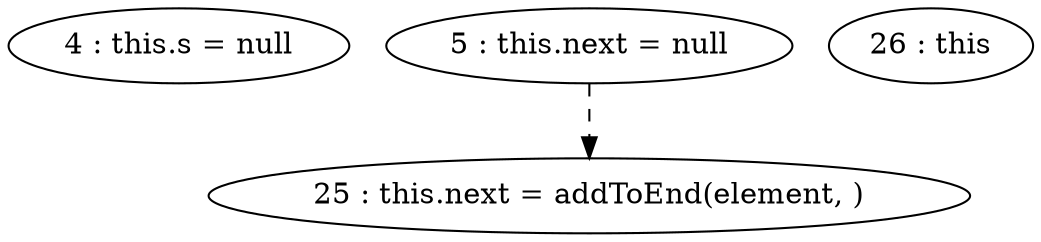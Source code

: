 digraph G {
"4 : this.s = null"
"5 : this.next = null"
"5 : this.next = null" -> "25 : this.next = addToEnd(element, )" [style=dashed]
"25 : this.next = addToEnd(element, )"
"26 : this"
}
